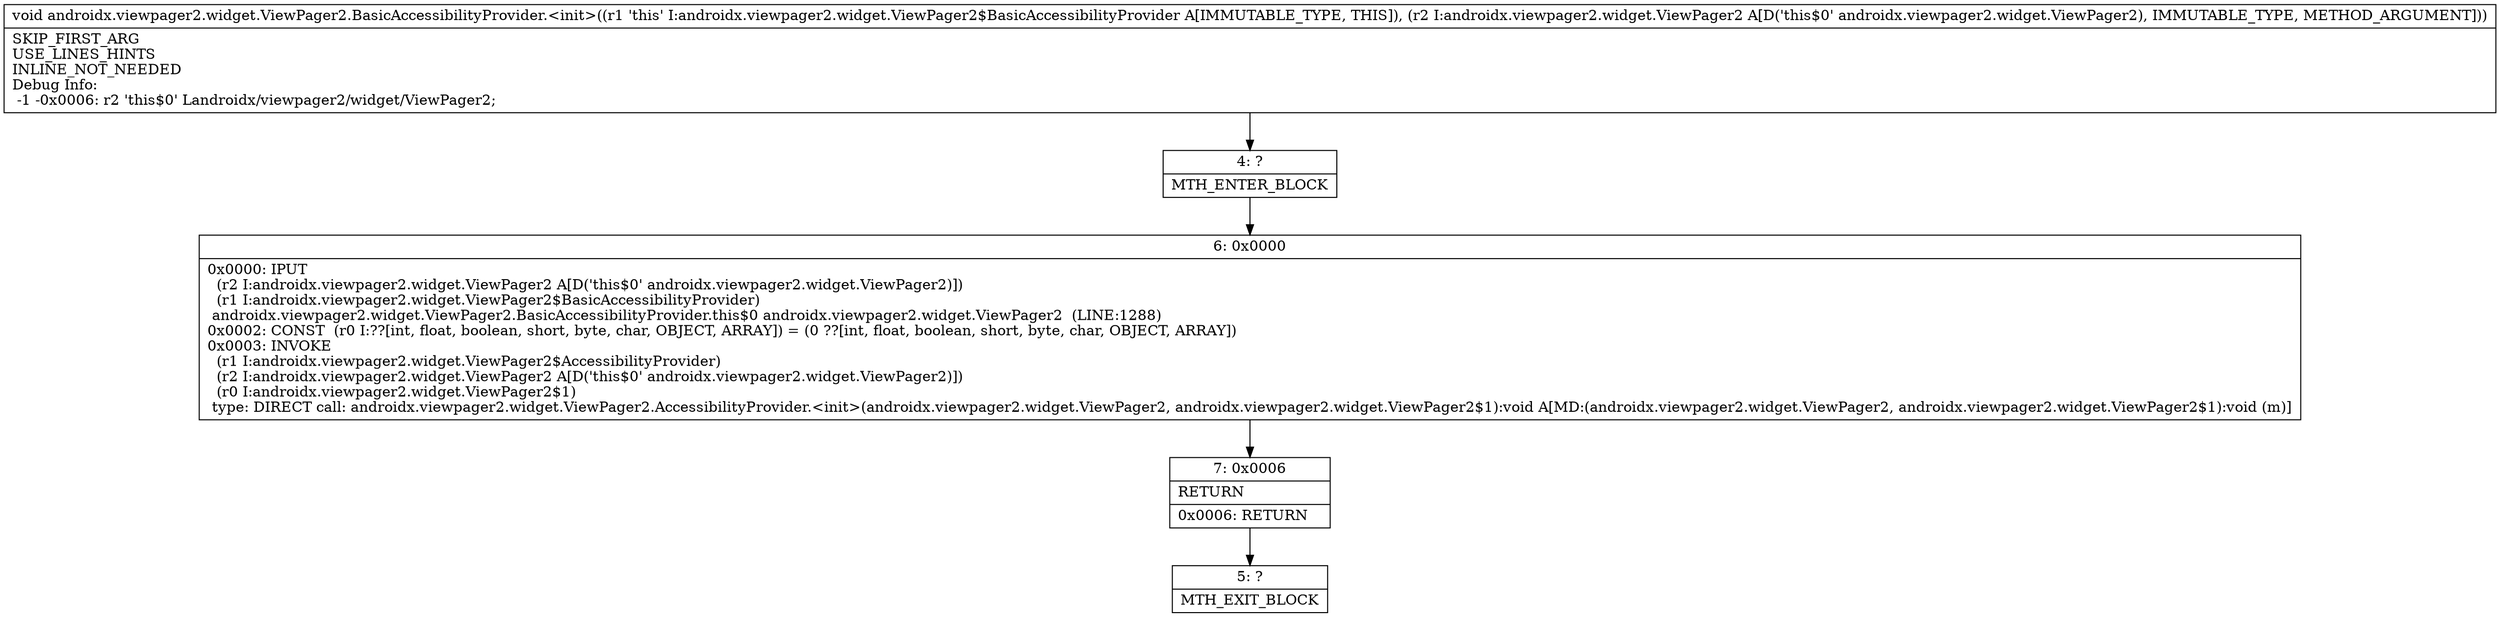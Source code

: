 digraph "CFG forandroidx.viewpager2.widget.ViewPager2.BasicAccessibilityProvider.\<init\>(Landroidx\/viewpager2\/widget\/ViewPager2;)V" {
Node_4 [shape=record,label="{4\:\ ?|MTH_ENTER_BLOCK\l}"];
Node_6 [shape=record,label="{6\:\ 0x0000|0x0000: IPUT  \l  (r2 I:androidx.viewpager2.widget.ViewPager2 A[D('this$0' androidx.viewpager2.widget.ViewPager2)])\l  (r1 I:androidx.viewpager2.widget.ViewPager2$BasicAccessibilityProvider)\l androidx.viewpager2.widget.ViewPager2.BasicAccessibilityProvider.this$0 androidx.viewpager2.widget.ViewPager2  (LINE:1288)\l0x0002: CONST  (r0 I:??[int, float, boolean, short, byte, char, OBJECT, ARRAY]) = (0 ??[int, float, boolean, short, byte, char, OBJECT, ARRAY]) \l0x0003: INVOKE  \l  (r1 I:androidx.viewpager2.widget.ViewPager2$AccessibilityProvider)\l  (r2 I:androidx.viewpager2.widget.ViewPager2 A[D('this$0' androidx.viewpager2.widget.ViewPager2)])\l  (r0 I:androidx.viewpager2.widget.ViewPager2$1)\l type: DIRECT call: androidx.viewpager2.widget.ViewPager2.AccessibilityProvider.\<init\>(androidx.viewpager2.widget.ViewPager2, androidx.viewpager2.widget.ViewPager2$1):void A[MD:(androidx.viewpager2.widget.ViewPager2, androidx.viewpager2.widget.ViewPager2$1):void (m)]\l}"];
Node_7 [shape=record,label="{7\:\ 0x0006|RETURN\l|0x0006: RETURN   \l}"];
Node_5 [shape=record,label="{5\:\ ?|MTH_EXIT_BLOCK\l}"];
MethodNode[shape=record,label="{void androidx.viewpager2.widget.ViewPager2.BasicAccessibilityProvider.\<init\>((r1 'this' I:androidx.viewpager2.widget.ViewPager2$BasicAccessibilityProvider A[IMMUTABLE_TYPE, THIS]), (r2 I:androidx.viewpager2.widget.ViewPager2 A[D('this$0' androidx.viewpager2.widget.ViewPager2), IMMUTABLE_TYPE, METHOD_ARGUMENT]))  | SKIP_FIRST_ARG\lUSE_LINES_HINTS\lINLINE_NOT_NEEDED\lDebug Info:\l  \-1 \-0x0006: r2 'this$0' Landroidx\/viewpager2\/widget\/ViewPager2;\l}"];
MethodNode -> Node_4;Node_4 -> Node_6;
Node_6 -> Node_7;
Node_7 -> Node_5;
}

